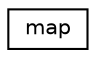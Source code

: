digraph "Graphe hiérarchique des classes"
{
  edge [fontname="Helvetica",fontsize="10",labelfontname="Helvetica",labelfontsize="10"];
  node [fontname="Helvetica",fontsize="10",shape=record];
  rankdir="LR";
  Node0 [label="map",height=0.2,width=0.4,color="black", fillcolor="white", style="filled",URL="$classmap.html"];
}
